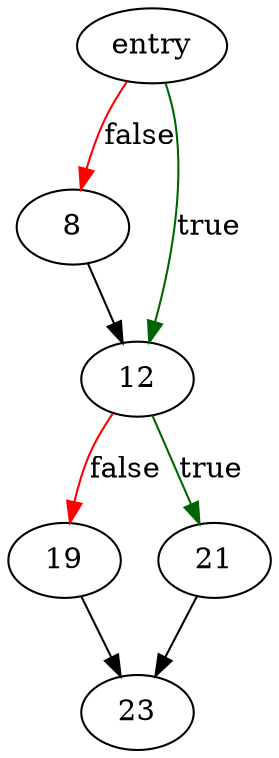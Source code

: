 digraph "emit_verbose" {
	// Node definitions.
	3 [label=entry];
	8;
	12;
	19;
	21;
	23;

	// Edge definitions.
	3 -> 8 [
		color=red
		label=false
	];
	3 -> 12 [
		color=darkgreen
		label=true
	];
	8 -> 12;
	12 -> 19 [
		color=red
		label=false
	];
	12 -> 21 [
		color=darkgreen
		label=true
	];
	19 -> 23;
	21 -> 23;
}